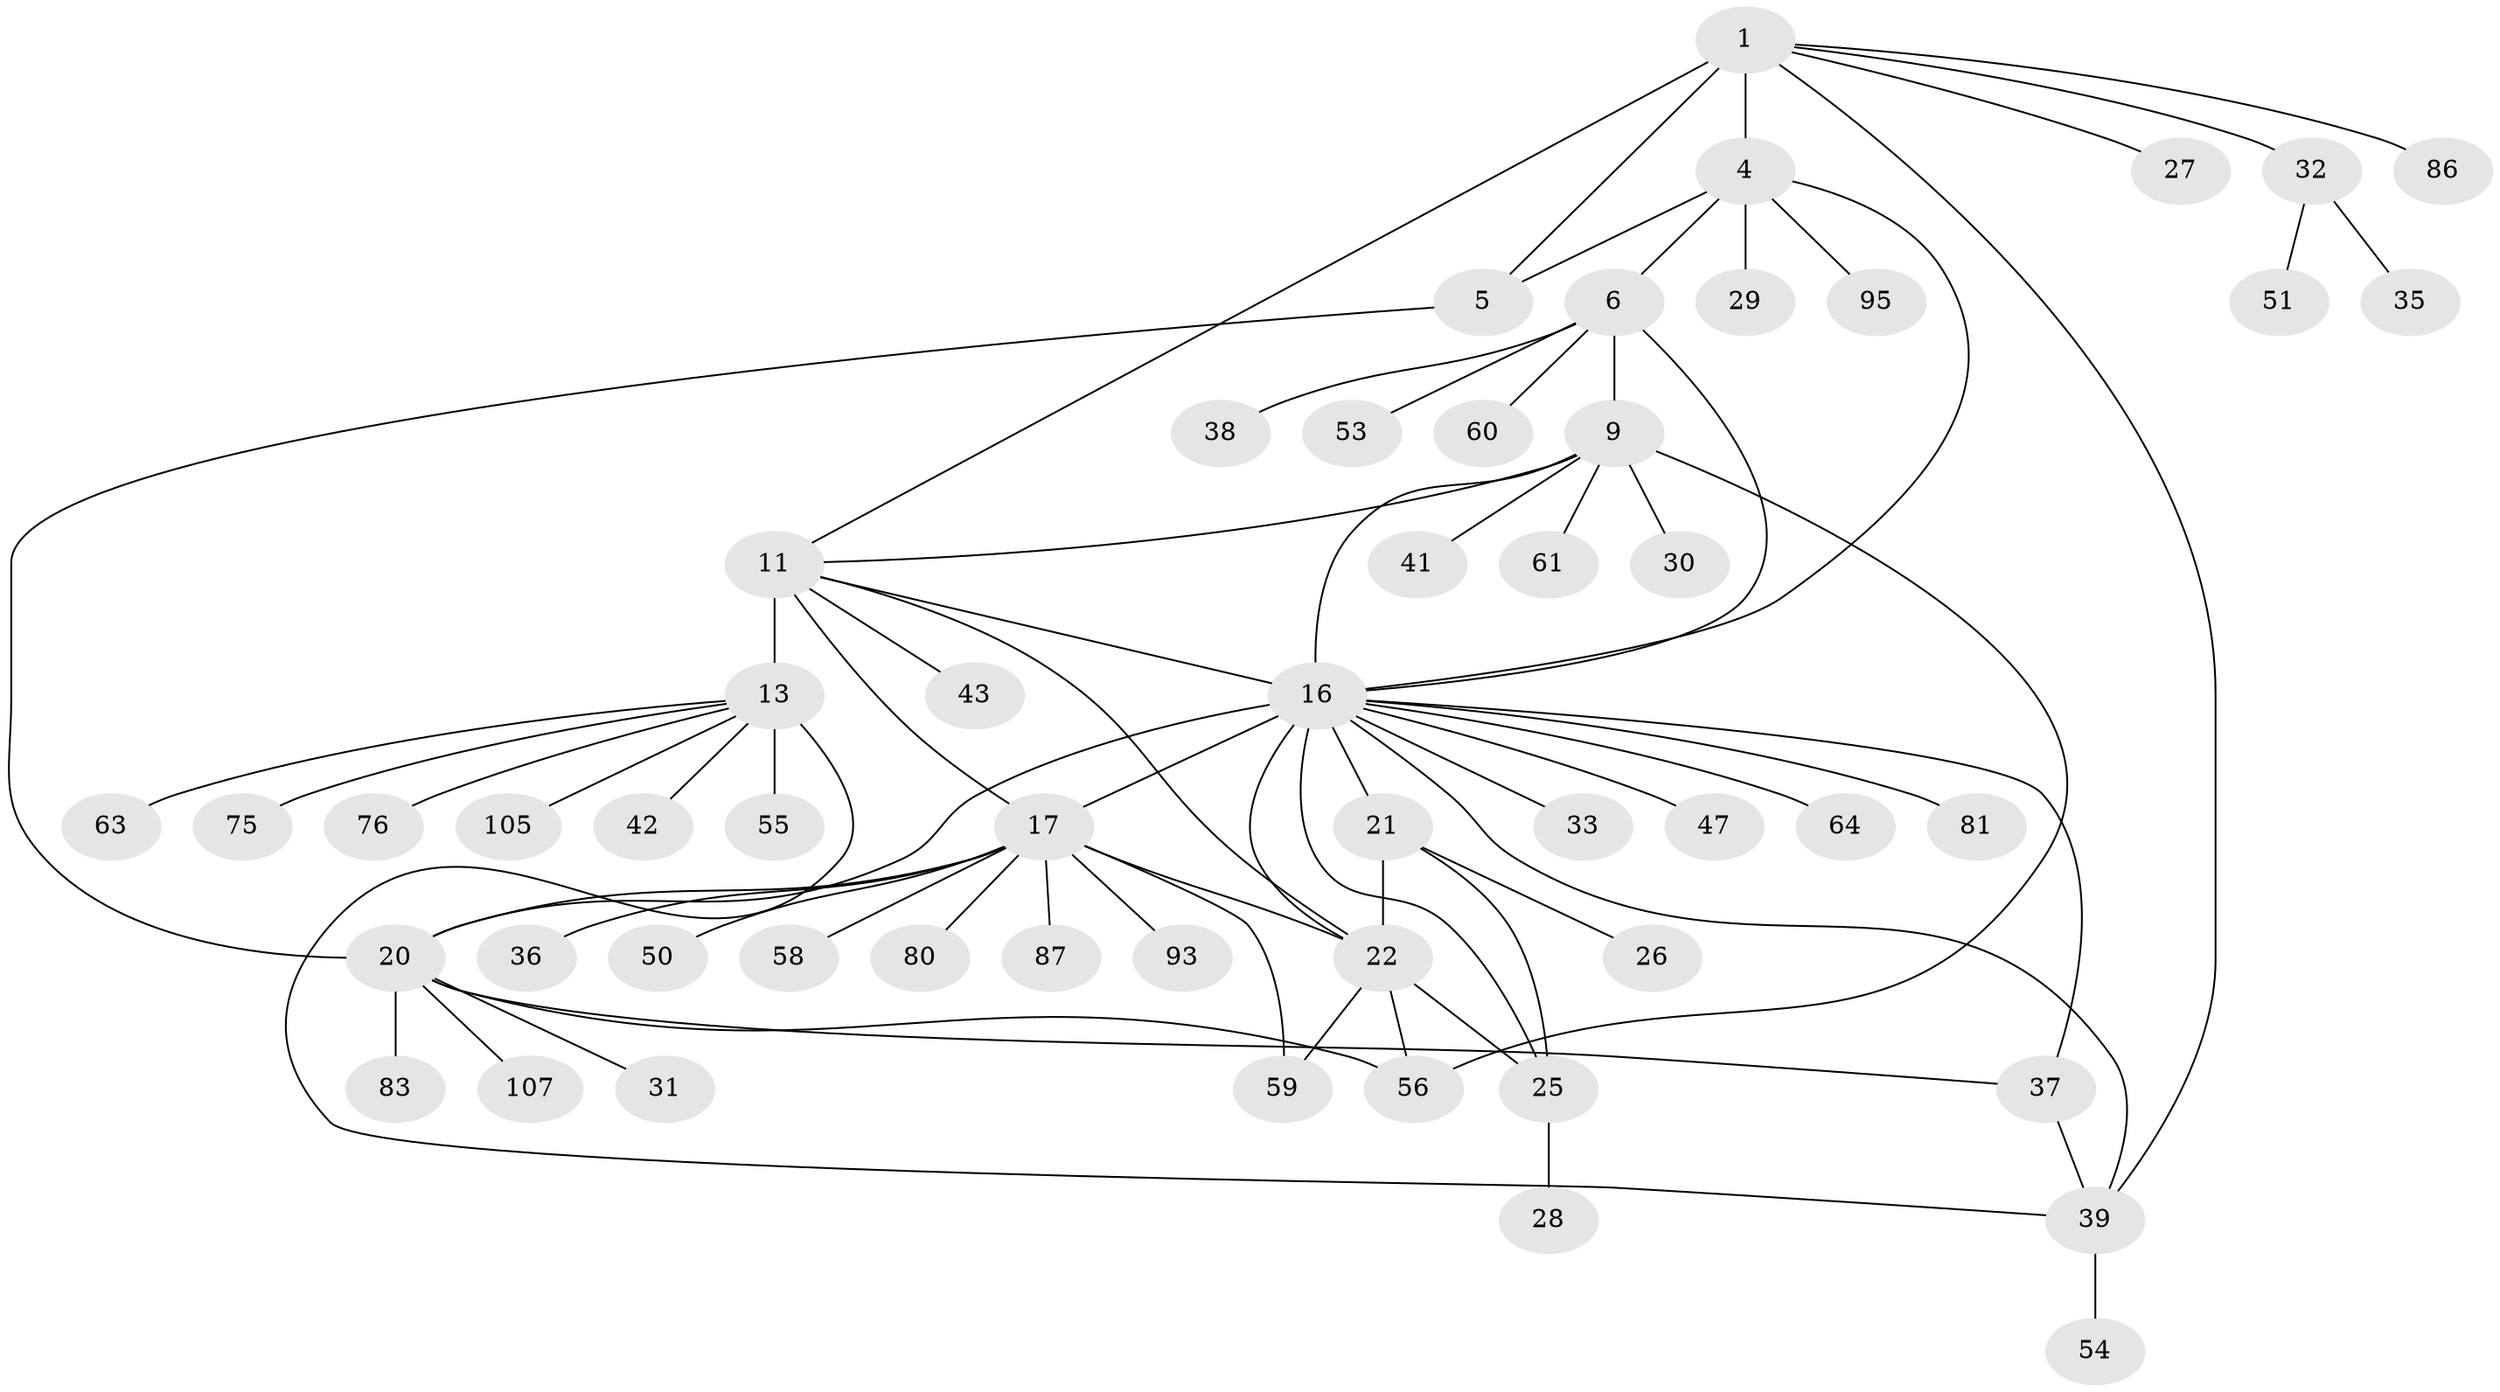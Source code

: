 // original degree distribution, {5: 0.04672897196261682, 11: 0.018691588785046728, 7: 0.018691588785046728, 8: 0.04672897196261682, 6: 0.04672897196261682, 12: 0.028037383177570093, 9: 0.009345794392523364, 10: 0.018691588785046728, 1: 0.5981308411214953, 3: 0.056074766355140186, 4: 0.009345794392523364, 2: 0.102803738317757}
// Generated by graph-tools (version 1.1) at 2025/16/03/09/25 04:16:01]
// undirected, 53 vertices, 72 edges
graph export_dot {
graph [start="1"]
  node [color=gray90,style=filled];
  1 [super="+2+77"];
  4;
  5;
  6 [super="+8+48+7"];
  9 [super="+10+70"];
  11 [super="+14+12"];
  13 [super="+45+15+46+85"];
  16 [super="+19+23"];
  17 [super="+18"];
  20;
  21 [super="+71+24"];
  22 [super="+89+100+73+94+34+44"];
  25;
  26;
  27;
  28;
  29;
  30;
  31;
  32;
  33;
  35;
  36;
  37;
  38;
  39 [super="+52"];
  41;
  42 [super="+67"];
  43 [super="+106"];
  47;
  50 [super="+66+57"];
  51;
  53;
  54;
  55;
  56;
  58;
  59;
  60;
  61;
  63;
  64;
  75 [super="+103"];
  76;
  80;
  81;
  83;
  86;
  87;
  93;
  95;
  105;
  107;
  1 -- 4 [weight=3];
  1 -- 5 [weight=3];
  1 -- 32;
  1 -- 39;
  1 -- 11;
  1 -- 86;
  1 -- 27;
  4 -- 5;
  4 -- 29;
  4 -- 95;
  4 -- 6;
  4 -- 16;
  5 -- 20;
  6 -- 9 [weight=6];
  6 -- 60;
  6 -- 16;
  6 -- 53;
  6 -- 38;
  9 -- 11;
  9 -- 30;
  9 -- 56;
  9 -- 61;
  9 -- 41;
  9 -- 16;
  11 -- 13 [weight=6];
  11 -- 43;
  11 -- 22;
  11 -- 17;
  11 -- 16 [weight=2];
  13 -- 105;
  13 -- 42;
  13 -- 75;
  13 -- 76;
  13 -- 55;
  13 -- 63;
  13 -- 39;
  16 -- 17 [weight=4];
  16 -- 20 [weight=2];
  16 -- 47;
  16 -- 64;
  16 -- 81;
  16 -- 33;
  16 -- 37;
  16 -- 39;
  16 -- 21 [weight=2];
  16 -- 22;
  16 -- 25;
  17 -- 20 [weight=2];
  17 -- 36;
  17 -- 59;
  17 -- 80;
  17 -- 50;
  17 -- 87;
  17 -- 58;
  17 -- 93;
  17 -- 22;
  20 -- 31;
  20 -- 37;
  20 -- 56;
  20 -- 83;
  20 -- 107;
  21 -- 22 [weight=2];
  21 -- 25 [weight=2];
  21 -- 26;
  22 -- 25;
  22 -- 59;
  22 -- 56;
  25 -- 28;
  32 -- 35;
  32 -- 51;
  37 -- 39;
  39 -- 54;
}
